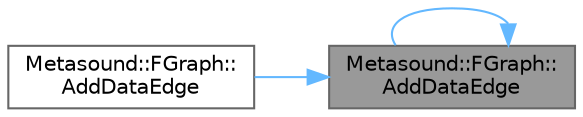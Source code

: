 digraph "Metasound::FGraph::AddDataEdge"
{
 // INTERACTIVE_SVG=YES
 // LATEX_PDF_SIZE
  bgcolor="transparent";
  edge [fontname=Helvetica,fontsize=10,labelfontname=Helvetica,labelfontsize=10];
  node [fontname=Helvetica,fontsize=10,shape=box,height=0.2,width=0.4];
  rankdir="RL";
  Node1 [id="Node000001",label="Metasound::FGraph::\lAddDataEdge",height=0.2,width=0.4,color="gray40", fillcolor="grey60", style="filled", fontcolor="black",tooltip="Add an edge to the graph."];
  Node1 -> Node1 [id="edge1_Node000001_Node000001",dir="back",color="steelblue1",style="solid",tooltip=" "];
  Node1 -> Node2 [id="edge2_Node000001_Node000002",dir="back",color="steelblue1",style="solid",tooltip=" "];
  Node2 [id="Node000002",label="Metasound::FGraph::\lAddDataEdge",height=0.2,width=0.4,color="grey40", fillcolor="white", style="filled",URL="$d1/d08/classMetasound_1_1FGraph.html#ae89c12c2f60019e464deb6c764cb09ec",tooltip="Add an edge to the graph, connecting two vertices from two nodes."];
}
